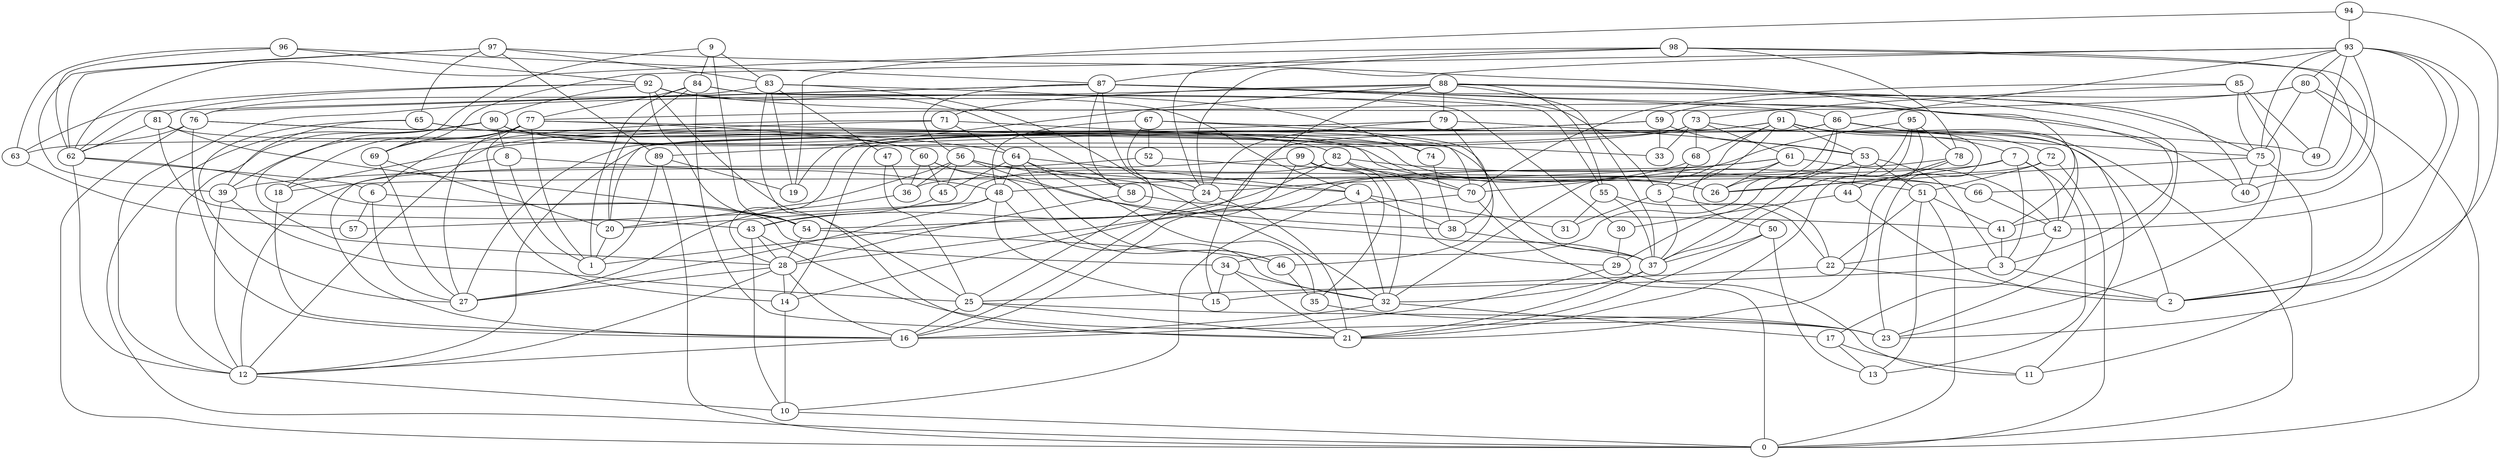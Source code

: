 digraph GG_graph {

subgraph G_graph {
edge [color = black]
"63" -> "57" [dir = none]
"94" -> "93" [dir = none]
"94" -> "2" [dir = none]
"94" -> "19" [dir = none]
"4" -> "38" [dir = none]
"4" -> "31" [dir = none]
"4" -> "10" [dir = none]
"4" -> "32" [dir = none]
"18" -> "16" [dir = none]
"52" -> "12" [dir = none]
"52" -> "51" [dir = none]
"34" -> "32" [dir = none]
"34" -> "21" [dir = none]
"88" -> "23" [dir = none]
"88" -> "37" [dir = none]
"88" -> "71" [dir = none]
"88" -> "40" [dir = none]
"88" -> "12" [dir = none]
"88" -> "79" [dir = none]
"88" -> "55" [dir = none]
"88" -> "19" [dir = none]
"88" -> "15" [dir = none]
"36" -> "27" [dir = none]
"35" -> "23" [dir = none]
"8" -> "16" [dir = none]
"8" -> "48" [dir = none]
"8" -> "1" [dir = none]
"99" -> "66" [dir = none]
"99" -> "32" [dir = none]
"99" -> "14" [dir = none]
"99" -> "39" [dir = none]
"99" -> "35" [dir = none]
"29" -> "11" [dir = none]
"29" -> "16" [dir = none]
"78" -> "48" [dir = none]
"78" -> "21" [dir = none]
"78" -> "44" [dir = none]
"24" -> "16" [dir = none]
"24" -> "21" [dir = none]
"98" -> "40" [dir = none]
"98" -> "87" [dir = none]
"98" -> "78" [dir = none]
"98" -> "24" [dir = none]
"98" -> "66" [dir = none]
"98" -> "62" [dir = none]
"39" -> "25" [dir = none]
"39" -> "12" [dir = none]
"89" -> "0" [dir = none]
"89" -> "1" [dir = none]
"89" -> "19" [dir = none]
"97" -> "83" [dir = none]
"97" -> "41" [dir = none]
"97" -> "62" [dir = none]
"97" -> "39" [dir = none]
"97" -> "89" [dir = none]
"97" -> "65" [dir = none]
"14" -> "10" [dir = none]
"42" -> "17" [dir = none]
"42" -> "22" [dir = none]
"9" -> "83" [dir = none]
"9" -> "69" [dir = none]
"9" -> "54" [dir = none]
"9" -> "84" [dir = none]
"41" -> "3" [dir = none]
"30" -> "29" [dir = none]
"58" -> "28" [dir = none]
"58" -> "41" [dir = none]
"84" -> "20" [dir = none]
"84" -> "77" [dir = none]
"84" -> "1" [dir = none]
"84" -> "55" [dir = none]
"84" -> "21" [dir = none]
"84" -> "30" [dir = none]
"65" -> "27" [dir = none]
"65" -> "60" [dir = none]
"65" -> "39" [dir = none]
"65" -> "64" [dir = none]
"7" -> "13" [dir = none]
"7" -> "26" [dir = none]
"7" -> "42" [dir = none]
"7" -> "3" [dir = none]
"7" -> "18" [dir = none]
"51" -> "0" [dir = none]
"51" -> "41" [dir = none]
"51" -> "13" [dir = none]
"51" -> "22" [dir = none]
"61" -> "50" [dir = none]
"61" -> "16" [dir = none]
"61" -> "42" [dir = none]
"61" -> "24" [dir = none]
"61" -> "26" [dir = none]
"38" -> "37" [dir = none]
"53" -> "44" [dir = none]
"53" -> "37" [dir = none]
"53" -> "51" [dir = none]
"53" -> "3" [dir = none]
"53" -> "29" [dir = none]
"68" -> "28" [dir = none]
"68" -> "5" [dir = none]
"87" -> "62" [dir = none]
"87" -> "25" [dir = none]
"87" -> "56" [dir = none]
"87" -> "3" [dir = none]
"87" -> "5" [dir = none]
"87" -> "75" [dir = none]
"87" -> "58" [dir = none]
"87" -> "86" [dir = none]
"20" -> "1" [dir = none]
"86" -> "72" [dir = none]
"86" -> "1" [dir = none]
"86" -> "34" [dir = none]
"86" -> "14" [dir = none]
"86" -> "26" [dir = none]
"86" -> "0" [dir = none]
"86" -> "42" [dir = none]
"91" -> "68" [dir = none]
"91" -> "5" [dir = none]
"91" -> "53" [dir = none]
"91" -> "23" [dir = none]
"91" -> "32" [dir = none]
"91" -> "89" [dir = none]
"91" -> "11" [dir = none]
"91" -> "75" [dir = none]
"91" -> "28" [dir = none]
"91" -> "7" [dir = none]
"71" -> "33" [dir = none]
"71" -> "64" [dir = none]
"71" -> "12" [dir = none]
"71" -> "6" [dir = none]
"92" -> "63" [dir = none]
"92" -> "54" [dir = none]
"92" -> "25" [dir = none]
"92" -> "58" [dir = none]
"92" -> "4" [dir = none]
"92" -> "40" [dir = none]
"92" -> "90" [dir = none]
"92" -> "81" [dir = none]
"74" -> "38" [dir = none]
"93" -> "42" [dir = none]
"93" -> "24" [dir = none]
"93" -> "69" [dir = none]
"93" -> "2" [dir = none]
"93" -> "49" [dir = none]
"93" -> "86" [dir = none]
"93" -> "75" [dir = none]
"93" -> "41" [dir = none]
"93" -> "80" [dir = none]
"93" -> "23" [dir = none]
"45" -> "43" [dir = none]
"77" -> "39" [dir = none]
"77" -> "60" [dir = none]
"77" -> "14" [dir = none]
"77" -> "27" [dir = none]
"77" -> "69" [dir = none]
"77" -> "18" [dir = none]
"77" -> "1" [dir = none]
"77" -> "70" [dir = none]
"66" -> "42" [dir = none]
"70" -> "0" [dir = none]
"70" -> "54" [dir = none]
"85" -> "70" [dir = none]
"85" -> "23" [dir = none]
"85" -> "75" [dir = none]
"85" -> "73" [dir = none]
"85" -> "49" [dir = none]
"22" -> "15" [dir = none]
"22" -> "2" [dir = none]
"17" -> "13" [dir = none]
"17" -> "11" [dir = none]
"80" -> "59" [dir = none]
"80" -> "2" [dir = none]
"80" -> "0" [dir = none]
"80" -> "77" [dir = none]
"80" -> "75" [dir = none]
"5" -> "22" [dir = none]
"5" -> "37" [dir = none]
"5" -> "31" [dir = none]
"72" -> "36" [dir = none]
"72" -> "51" [dir = none]
"72" -> "0" [dir = none]
"90" -> "8" [dir = none]
"90" -> "74" [dir = none]
"90" -> "28" [dir = none]
"90" -> "0" [dir = none]
"90" -> "12" [dir = none]
"90" -> "37" [dir = none]
"90" -> "82" [dir = none]
"76" -> "16" [dir = none]
"76" -> "26" [dir = none]
"76" -> "0" [dir = none]
"76" -> "62" [dir = none]
"50" -> "13" [dir = none]
"50" -> "37" [dir = none]
"50" -> "21" [dir = none]
"59" -> "27" [dir = none]
"59" -> "33" [dir = none]
"59" -> "20" [dir = none]
"59" -> "53" [dir = none]
"67" -> "49" [dir = none]
"67" -> "52" [dir = none]
"67" -> "24" [dir = none]
"67" -> "46" [dir = none]
"67" -> "48" [dir = none]
"48" -> "15" [dir = none]
"48" -> "27" [dir = none]
"48" -> "32" [dir = none]
"48" -> "20" [dir = none]
"37" -> "21" [dir = none]
"37" -> "32" [dir = none]
"46" -> "35" [dir = none]
"81" -> "26" [dir = none]
"81" -> "43" [dir = none]
"81" -> "54" [dir = none]
"81" -> "62" [dir = none]
"69" -> "20" [dir = none]
"69" -> "27" [dir = none]
"95" -> "44" [dir = none]
"95" -> "70" [dir = none]
"95" -> "21" [dir = none]
"95" -> "37" [dir = none]
"95" -> "78" [dir = none]
"82" -> "57" [dir = none]
"82" -> "43" [dir = none]
"82" -> "70" [dir = none]
"82" -> "29" [dir = none]
"82" -> "66" [dir = none]
"16" -> "12" [dir = none]
"32" -> "16" [dir = none]
"32" -> "17" [dir = none]
"79" -> "53" [dir = none]
"79" -> "18" [dir = none]
"79" -> "38" [dir = none]
"79" -> "24" [dir = none]
"56" -> "4" [dir = none]
"56" -> "45" [dir = none]
"56" -> "20" [dir = none]
"56" -> "37" [dir = none]
"56" -> "24" [dir = none]
"56" -> "36" [dir = none]
"54" -> "28" [dir = none]
"54" -> "46" [dir = none]
"60" -> "45" [dir = none]
"60" -> "36" [dir = none]
"60" -> "38" [dir = none]
"60" -> "46" [dir = none]
"64" -> "35" [dir = none]
"64" -> "45" [dir = none]
"64" -> "46" [dir = none]
"64" -> "48" [dir = none]
"64" -> "58" [dir = none]
"64" -> "4" [dir = none]
"73" -> "61" [dir = none]
"73" -> "63" [dir = none]
"73" -> "2" [dir = none]
"73" -> "12" [dir = none]
"73" -> "68" [dir = none]
"73" -> "33" [dir = none]
"6" -> "54" [dir = none]
"6" -> "27" [dir = none]
"6" -> "57" [dir = none]
"55" -> "31" [dir = none]
"55" -> "22" [dir = none]
"55" -> "37" [dir = none]
"62" -> "6" [dir = none]
"62" -> "12" [dir = none]
"62" -> "34" [dir = none]
"3" -> "2" [dir = none]
"3" -> "25" [dir = none]
"10" -> "0" [dir = none]
"44" -> "30" [dir = none]
"44" -> "2" [dir = none]
"28" -> "12" [dir = none]
"28" -> "14" [dir = none]
"28" -> "27" [dir = none]
"28" -> "16" [dir = none]
"12" -> "10" [dir = none]
"75" -> "11" [dir = none]
"75" -> "26" [dir = none]
"75" -> "40" [dir = none]
"25" -> "21" [dir = none]
"25" -> "23" [dir = none]
"25" -> "16" [dir = none]
"83" -> "74" [dir = none]
"83" -> "21" [dir = none]
"83" -> "19" [dir = none]
"83" -> "32" [dir = none]
"83" -> "76" [dir = none]
"83" -> "47" [dir = none]
"43" -> "23" [dir = none]
"43" -> "28" [dir = none]
"43" -> "10" [dir = none]
"96" -> "92" [dir = none]
"96" -> "87" [dir = none]
"96" -> "63" [dir = none]
"96" -> "62" [dir = none]
"47" -> "25" [dir = none]
"47" -> "36" [dir = none]
"34" -> "15" [dir = none]
"76" -> "70" [dir = none]
"87" -> "76" [dir = none]
}

}
